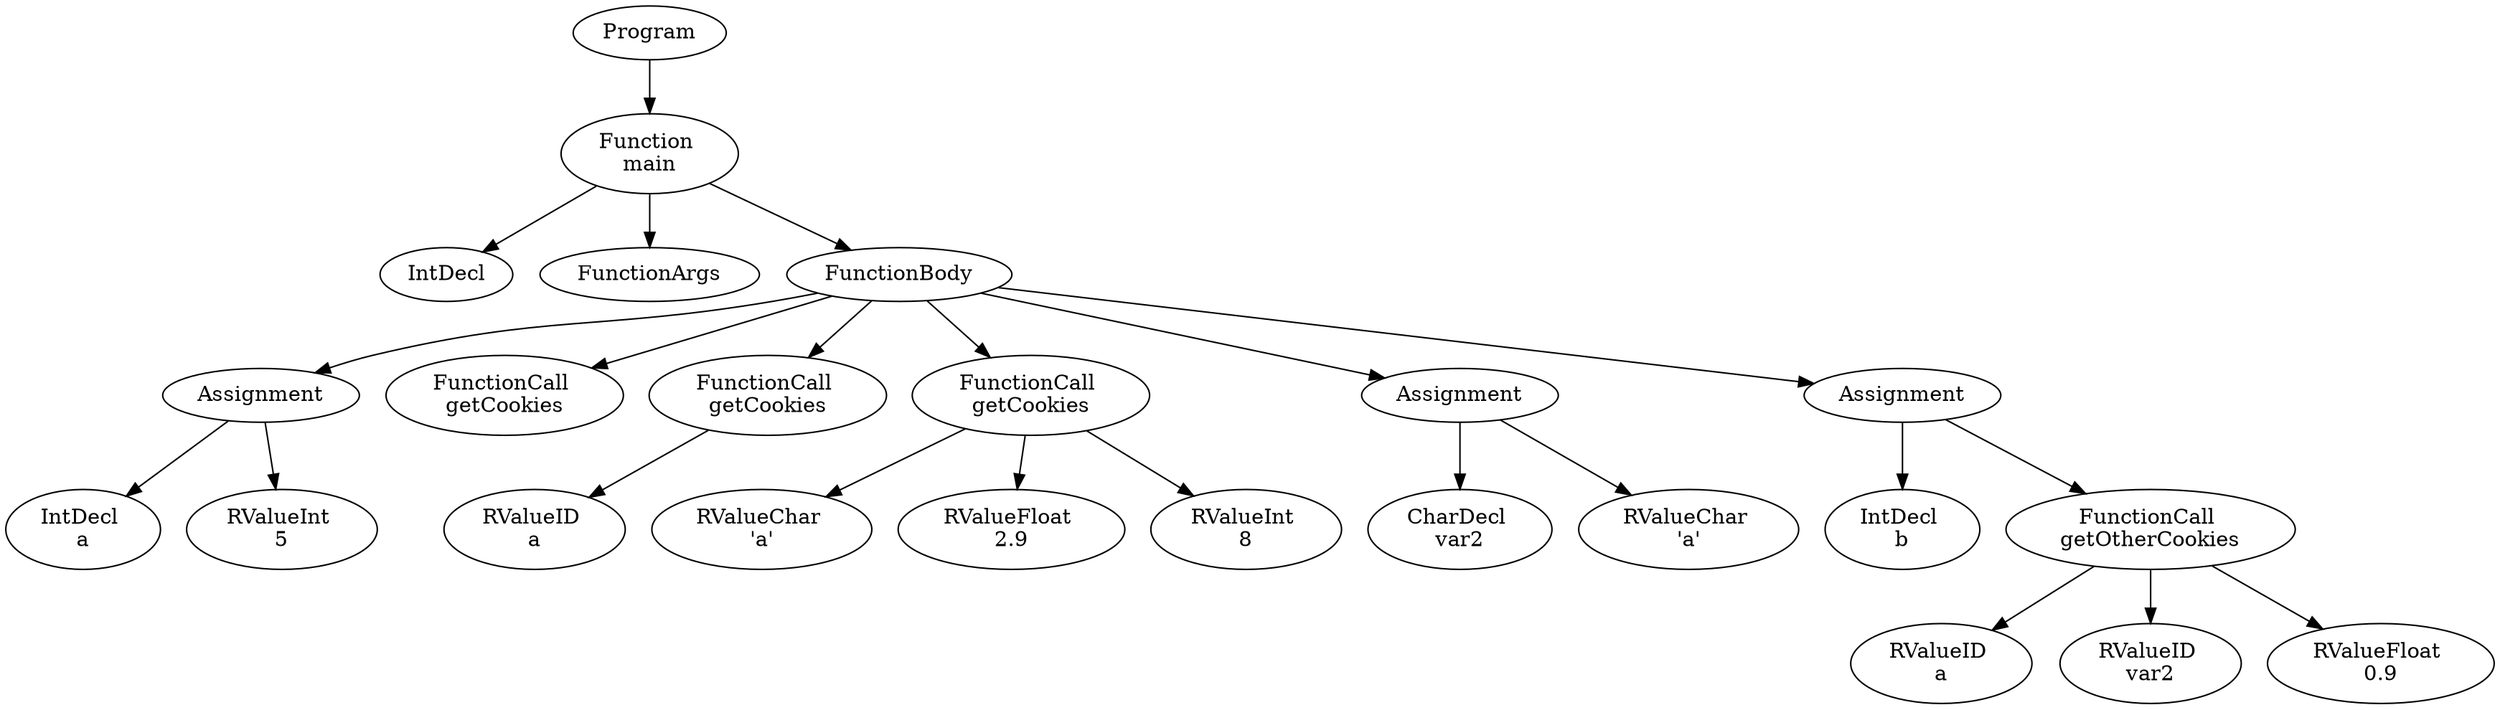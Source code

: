 digraph AST {
1 [label="Program"];
2 [label="Function \nmain"];
3 [label="IntDecl"];
4 [label="FunctionArgs"];
5 [label="FunctionBody"];
6 [label="Assignment"];
7 [label="IntDecl \na"];
8 [label="RValueInt \n5"];
6 -> 7;
6 -> 8;
9 [label="FunctionCall \ngetCookies"];
10 [label="FunctionCall \ngetCookies"];
11 [label="RValueID \na"];
10 -> 11;
12 [label="FunctionCall \ngetCookies"];
13 [label="RValueChar \n'a'"];
14 [label="RValueFloat \n2.9"];
15 [label="RValueInt \n8"];
12 -> 13;
12 -> 14;
12 -> 15;
16 [label="Assignment"];
17 [label="CharDecl \nvar2"];
18 [label="RValueChar \n'a'"];
16 -> 17;
16 -> 18;
19 [label="Assignment"];
20 [label="IntDecl \nb"];
21 [label="FunctionCall \ngetOtherCookies"];
22 [label="RValueID \na"];
23 [label="RValueID \nvar2"];
24 [label="RValueFloat \n0.9"];
21 -> 22;
21 -> 23;
21 -> 24;
19 -> 20;
19 -> 21;
5 -> 6;
5 -> 9;
5 -> 10;
5 -> 12;
5 -> 16;
5 -> 19;
2 -> 3;
2 -> 4;
2 -> 5;
1 -> 2;
}